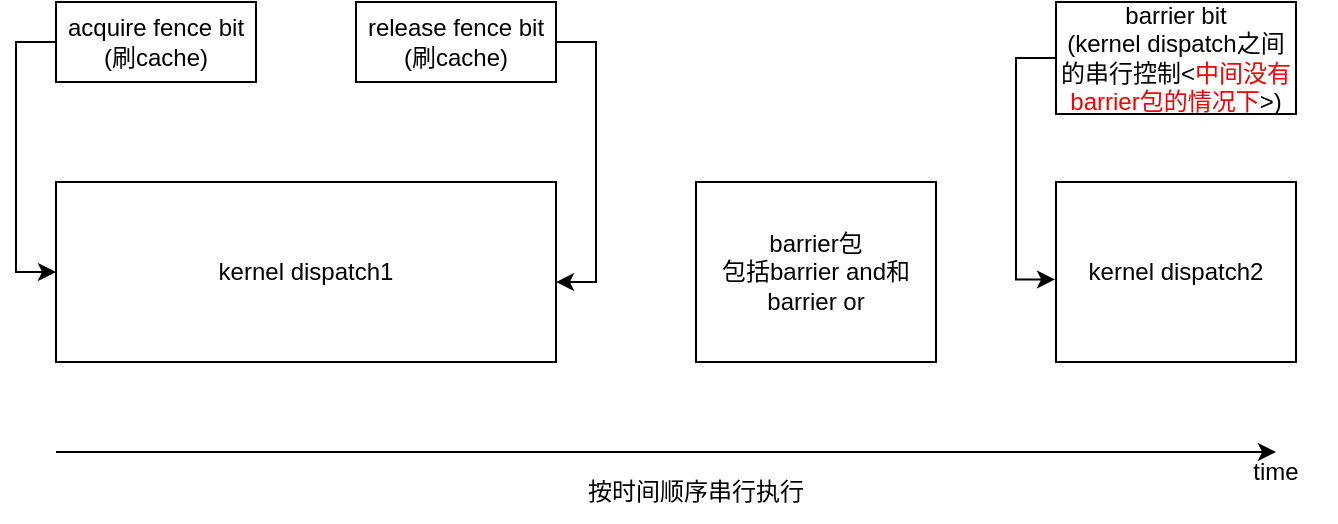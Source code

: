 <mxfile version="26.1.1">
  <diagram name="第 1 页" id="r4f-K3ZmJ31WaechfmFV">
    <mxGraphModel dx="984" dy="543" grid="1" gridSize="10" guides="1" tooltips="1" connect="1" arrows="1" fold="1" page="1" pageScale="1" pageWidth="827" pageHeight="1169" math="0" shadow="0">
      <root>
        <mxCell id="0" />
        <mxCell id="1" parent="0" />
        <mxCell id="4_w3iqSzNzo2NCXgmyyh-1" value="kernel dispatch1" style="rounded=0;whiteSpace=wrap;html=1;" vertex="1" parent="1">
          <mxGeometry x="70" y="500" width="250" height="90" as="geometry" />
        </mxCell>
        <mxCell id="4_w3iqSzNzo2NCXgmyyh-2" value="kernel dispatch2" style="rounded=0;whiteSpace=wrap;html=1;" vertex="1" parent="1">
          <mxGeometry x="570" y="500" width="120" height="90" as="geometry" />
        </mxCell>
        <mxCell id="4_w3iqSzNzo2NCXgmyyh-3" value="barrier bit&lt;div&gt;(kernel dispatch之间的串行控制&amp;lt;&lt;font style=&quot;color: rgb(242, 2, 2);&quot;&gt;中间没有barrier包的情况下&lt;/font&gt;&amp;gt;&lt;span style=&quot;background-color: transparent; color: light-dark(rgb(0, 0, 0), rgb(255, 255, 255));&quot;&gt;)&lt;/span&gt;&lt;/div&gt;" style="rounded=0;whiteSpace=wrap;html=1;" vertex="1" parent="1">
          <mxGeometry x="570" y="410" width="120" height="56" as="geometry" />
        </mxCell>
        <mxCell id="4_w3iqSzNzo2NCXgmyyh-6" value="release fence bit&lt;div&gt;(刷cache)&lt;/div&gt;" style="rounded=0;whiteSpace=wrap;html=1;" vertex="1" parent="1">
          <mxGeometry x="220" y="410" width="100" height="40" as="geometry" />
        </mxCell>
        <mxCell id="4_w3iqSzNzo2NCXgmyyh-8" style="edgeStyle=orthogonalEdgeStyle;rounded=0;orthogonalLoop=1;jettySize=auto;html=1;exitX=0;exitY=0.5;exitDx=0;exitDy=0;entryX=-0.004;entryY=0.541;entryDx=0;entryDy=0;entryPerimeter=0;" edge="1" parent="1" source="4_w3iqSzNzo2NCXgmyyh-3" target="4_w3iqSzNzo2NCXgmyyh-2">
          <mxGeometry relative="1" as="geometry" />
        </mxCell>
        <mxCell id="4_w3iqSzNzo2NCXgmyyh-9" style="edgeStyle=orthogonalEdgeStyle;rounded=0;orthogonalLoop=1;jettySize=auto;html=1;exitX=1;exitY=0.5;exitDx=0;exitDy=0;entryX=1;entryY=0.556;entryDx=0;entryDy=0;entryPerimeter=0;" edge="1" parent="1" source="4_w3iqSzNzo2NCXgmyyh-6" target="4_w3iqSzNzo2NCXgmyyh-1">
          <mxGeometry relative="1" as="geometry" />
        </mxCell>
        <mxCell id="4_w3iqSzNzo2NCXgmyyh-11" style="edgeStyle=orthogonalEdgeStyle;rounded=0;orthogonalLoop=1;jettySize=auto;html=1;exitX=0;exitY=0.5;exitDx=0;exitDy=0;entryX=0;entryY=0.5;entryDx=0;entryDy=0;" edge="1" parent="1" source="4_w3iqSzNzo2NCXgmyyh-10" target="4_w3iqSzNzo2NCXgmyyh-1">
          <mxGeometry relative="1" as="geometry" />
        </mxCell>
        <mxCell id="4_w3iqSzNzo2NCXgmyyh-10" value="acquire fence bit&lt;div&gt;(刷cache)&lt;/div&gt;" style="rounded=0;whiteSpace=wrap;html=1;" vertex="1" parent="1">
          <mxGeometry x="70" y="410" width="100" height="40" as="geometry" />
        </mxCell>
        <mxCell id="4_w3iqSzNzo2NCXgmyyh-12" value="barrier包&lt;div&gt;包括barrier and和barrier or&lt;/div&gt;" style="rounded=0;whiteSpace=wrap;html=1;" vertex="1" parent="1">
          <mxGeometry x="390" y="500" width="120" height="90" as="geometry" />
        </mxCell>
        <mxCell id="4_w3iqSzNzo2NCXgmyyh-13" value="" style="endArrow=classic;html=1;rounded=0;" edge="1" parent="1">
          <mxGeometry width="50" height="50" relative="1" as="geometry">
            <mxPoint x="70" y="635" as="sourcePoint" />
            <mxPoint x="680" y="635" as="targetPoint" />
          </mxGeometry>
        </mxCell>
        <mxCell id="4_w3iqSzNzo2NCXgmyyh-14" value="按时间顺序串行执行" style="text;html=1;align=center;verticalAlign=middle;whiteSpace=wrap;rounded=0;" vertex="1" parent="1">
          <mxGeometry x="240" y="640" width="300" height="30" as="geometry" />
        </mxCell>
        <mxCell id="4_w3iqSzNzo2NCXgmyyh-15" value="time" style="text;html=1;align=center;verticalAlign=middle;whiteSpace=wrap;rounded=0;" vertex="1" parent="1">
          <mxGeometry x="650" y="630" width="60" height="30" as="geometry" />
        </mxCell>
      </root>
    </mxGraphModel>
  </diagram>
</mxfile>
